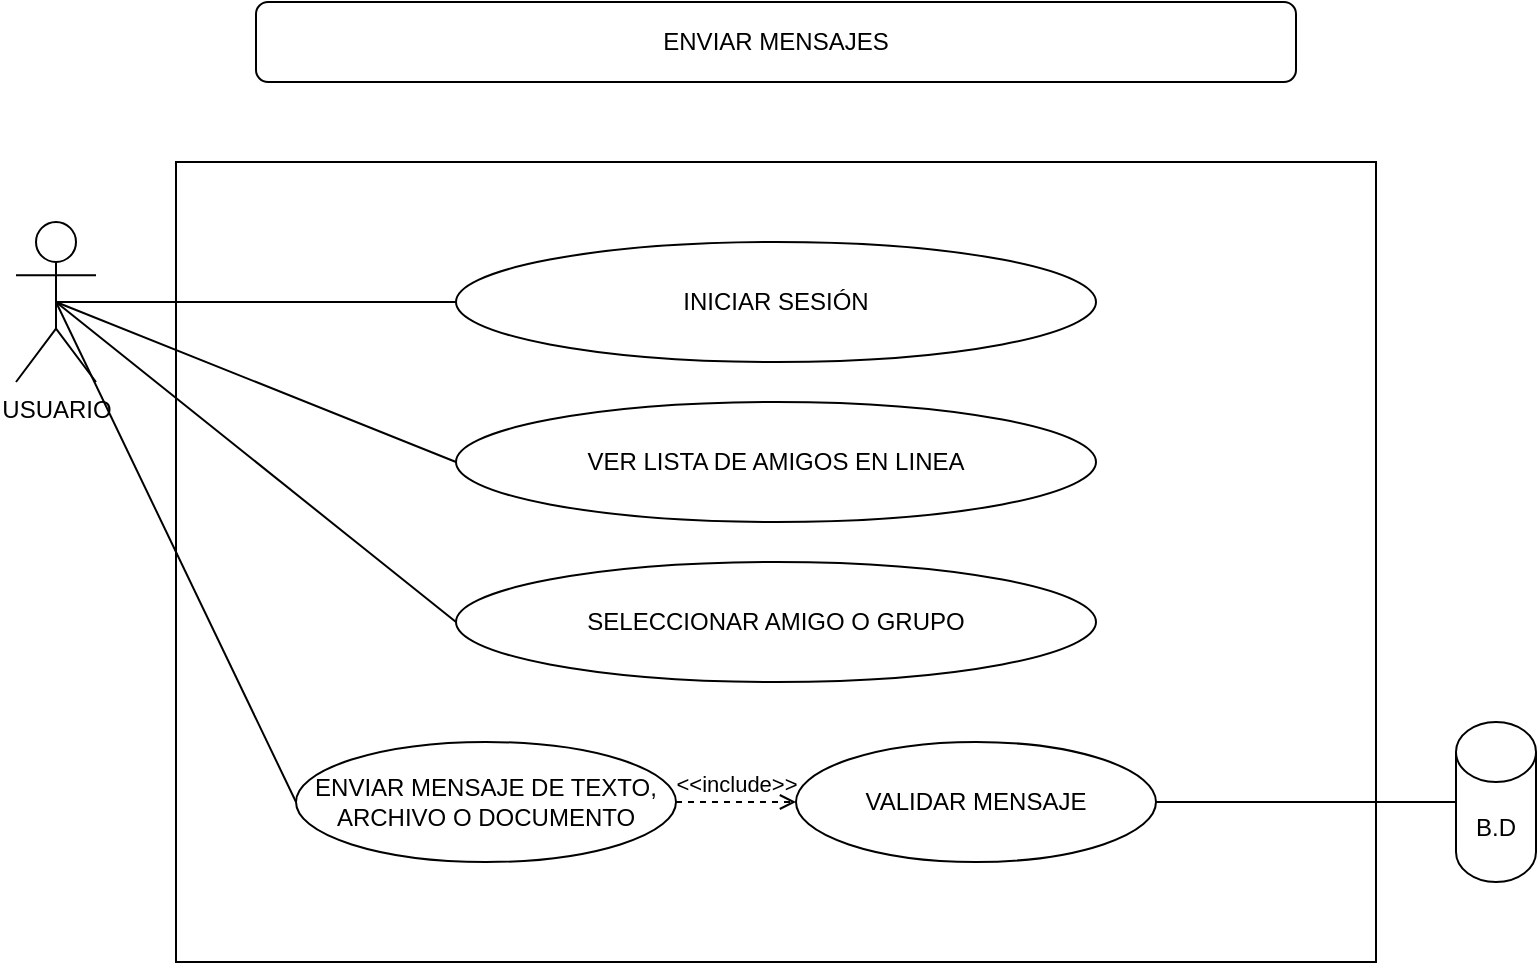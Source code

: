 <mxfile version="15.0.3" type="device"><diagram id="PBiA_yoF_JvfY5r2js3X" name="Page-1"><mxGraphModel dx="1374" dy="794" grid="1" gridSize="10" guides="1" tooltips="1" connect="1" arrows="1" fold="1" page="1" pageScale="1" pageWidth="827" pageHeight="1169" math="0" shadow="0"><root><mxCell id="0"/><mxCell id="1" parent="0"/><mxCell id="OUYvtnmNpTBDrZjF7aDU-1" value="" style="rounded=0;whiteSpace=wrap;html=1;" vertex="1" parent="1"><mxGeometry x="120" y="120" width="600" height="400" as="geometry"/></mxCell><mxCell id="OUYvtnmNpTBDrZjF7aDU-2" value="ENVIAR MENSAJES" style="rounded=1;whiteSpace=wrap;html=1;" vertex="1" parent="1"><mxGeometry x="160" y="40" width="520" height="40" as="geometry"/></mxCell><mxCell id="OUYvtnmNpTBDrZjF7aDU-3" value="INICIAR SESIÓN" style="ellipse;whiteSpace=wrap;html=1;" vertex="1" parent="1"><mxGeometry x="260" y="160" width="320" height="60" as="geometry"/></mxCell><mxCell id="OUYvtnmNpTBDrZjF7aDU-4" value="USUARIO" style="shape=umlActor;verticalLabelPosition=bottom;verticalAlign=top;html=1;outlineConnect=0;" vertex="1" parent="1"><mxGeometry x="40" y="150" width="40" height="80" as="geometry"/></mxCell><mxCell id="OUYvtnmNpTBDrZjF7aDU-5" value="B.D" style="shape=cylinder3;whiteSpace=wrap;html=1;boundedLbl=1;backgroundOutline=1;size=15;" vertex="1" parent="1"><mxGeometry x="760" y="400" width="40" height="80" as="geometry"/></mxCell><mxCell id="OUYvtnmNpTBDrZjF7aDU-6" value="VER LISTA DE AMIGOS EN LINEA" style="ellipse;whiteSpace=wrap;html=1;" vertex="1" parent="1"><mxGeometry x="260" y="240" width="320" height="60" as="geometry"/></mxCell><mxCell id="OUYvtnmNpTBDrZjF7aDU-7" value="SELECCIONAR AMIGO O GRUPO" style="ellipse;whiteSpace=wrap;html=1;" vertex="1" parent="1"><mxGeometry x="260" y="320" width="320" height="60" as="geometry"/></mxCell><mxCell id="OUYvtnmNpTBDrZjF7aDU-8" value="ENVIAR MENSAJE DE TEXTO, ARCHIVO O DOCUMENTO" style="ellipse;whiteSpace=wrap;html=1;" vertex="1" parent="1"><mxGeometry x="180" y="410" width="190" height="60" as="geometry"/></mxCell><mxCell id="OUYvtnmNpTBDrZjF7aDU-9" value="" style="endArrow=none;html=1;entryX=0;entryY=0.5;entryDx=0;entryDy=0;exitX=0.5;exitY=0.5;exitDx=0;exitDy=0;exitPerimeter=0;" edge="1" parent="1" source="OUYvtnmNpTBDrZjF7aDU-4" target="OUYvtnmNpTBDrZjF7aDU-3"><mxGeometry width="50" height="50" relative="1" as="geometry"><mxPoint x="390" y="420" as="sourcePoint"/><mxPoint x="440" y="370" as="targetPoint"/></mxGeometry></mxCell><mxCell id="OUYvtnmNpTBDrZjF7aDU-10" value="" style="endArrow=none;html=1;entryX=0;entryY=0.5;entryDx=0;entryDy=0;exitX=0.5;exitY=0.5;exitDx=0;exitDy=0;exitPerimeter=0;" edge="1" parent="1" source="OUYvtnmNpTBDrZjF7aDU-4" target="OUYvtnmNpTBDrZjF7aDU-6"><mxGeometry width="50" height="50" relative="1" as="geometry"><mxPoint x="390" y="420" as="sourcePoint"/><mxPoint x="440" y="370" as="targetPoint"/></mxGeometry></mxCell><mxCell id="OUYvtnmNpTBDrZjF7aDU-11" value="" style="endArrow=none;html=1;entryX=0;entryY=0.5;entryDx=0;entryDy=0;exitX=0.5;exitY=0.5;exitDx=0;exitDy=0;exitPerimeter=0;" edge="1" parent="1" source="OUYvtnmNpTBDrZjF7aDU-4" target="OUYvtnmNpTBDrZjF7aDU-7"><mxGeometry width="50" height="50" relative="1" as="geometry"><mxPoint x="390" y="420" as="sourcePoint"/><mxPoint x="440" y="370" as="targetPoint"/></mxGeometry></mxCell><mxCell id="OUYvtnmNpTBDrZjF7aDU-12" value="" style="endArrow=none;html=1;entryX=0;entryY=0.5;entryDx=0;entryDy=0;exitX=0.5;exitY=0.5;exitDx=0;exitDy=0;exitPerimeter=0;" edge="1" parent="1" source="OUYvtnmNpTBDrZjF7aDU-4" target="OUYvtnmNpTBDrZjF7aDU-8"><mxGeometry width="50" height="50" relative="1" as="geometry"><mxPoint x="390" y="420" as="sourcePoint"/><mxPoint x="440" y="370" as="targetPoint"/></mxGeometry></mxCell><mxCell id="OUYvtnmNpTBDrZjF7aDU-13" value="" style="endArrow=none;html=1;entryX=0;entryY=0.5;entryDx=0;entryDy=0;entryPerimeter=0;exitX=1;exitY=0.5;exitDx=0;exitDy=0;" edge="1" parent="1" source="OUYvtnmNpTBDrZjF7aDU-14" target="OUYvtnmNpTBDrZjF7aDU-5"><mxGeometry width="50" height="50" relative="1" as="geometry"><mxPoint x="390" y="420" as="sourcePoint"/><mxPoint x="440" y="370" as="targetPoint"/></mxGeometry></mxCell><mxCell id="OUYvtnmNpTBDrZjF7aDU-14" value="VALIDAR MENSAJE" style="ellipse;whiteSpace=wrap;html=1;" vertex="1" parent="1"><mxGeometry x="430" y="410" width="180" height="60" as="geometry"/></mxCell><mxCell id="OUYvtnmNpTBDrZjF7aDU-15" value="&amp;lt;&amp;lt;include&amp;gt;&amp;gt;" style="html=1;verticalAlign=bottom;labelBackgroundColor=none;endArrow=open;endFill=0;dashed=1;exitX=1;exitY=0.5;exitDx=0;exitDy=0;entryX=0;entryY=0.5;entryDx=0;entryDy=0;" edge="1" parent="1" source="OUYvtnmNpTBDrZjF7aDU-8" target="OUYvtnmNpTBDrZjF7aDU-14"><mxGeometry width="160" relative="1" as="geometry"><mxPoint x="330" y="410" as="sourcePoint"/><mxPoint x="490" y="410" as="targetPoint"/></mxGeometry></mxCell></root></mxGraphModel></diagram></mxfile>